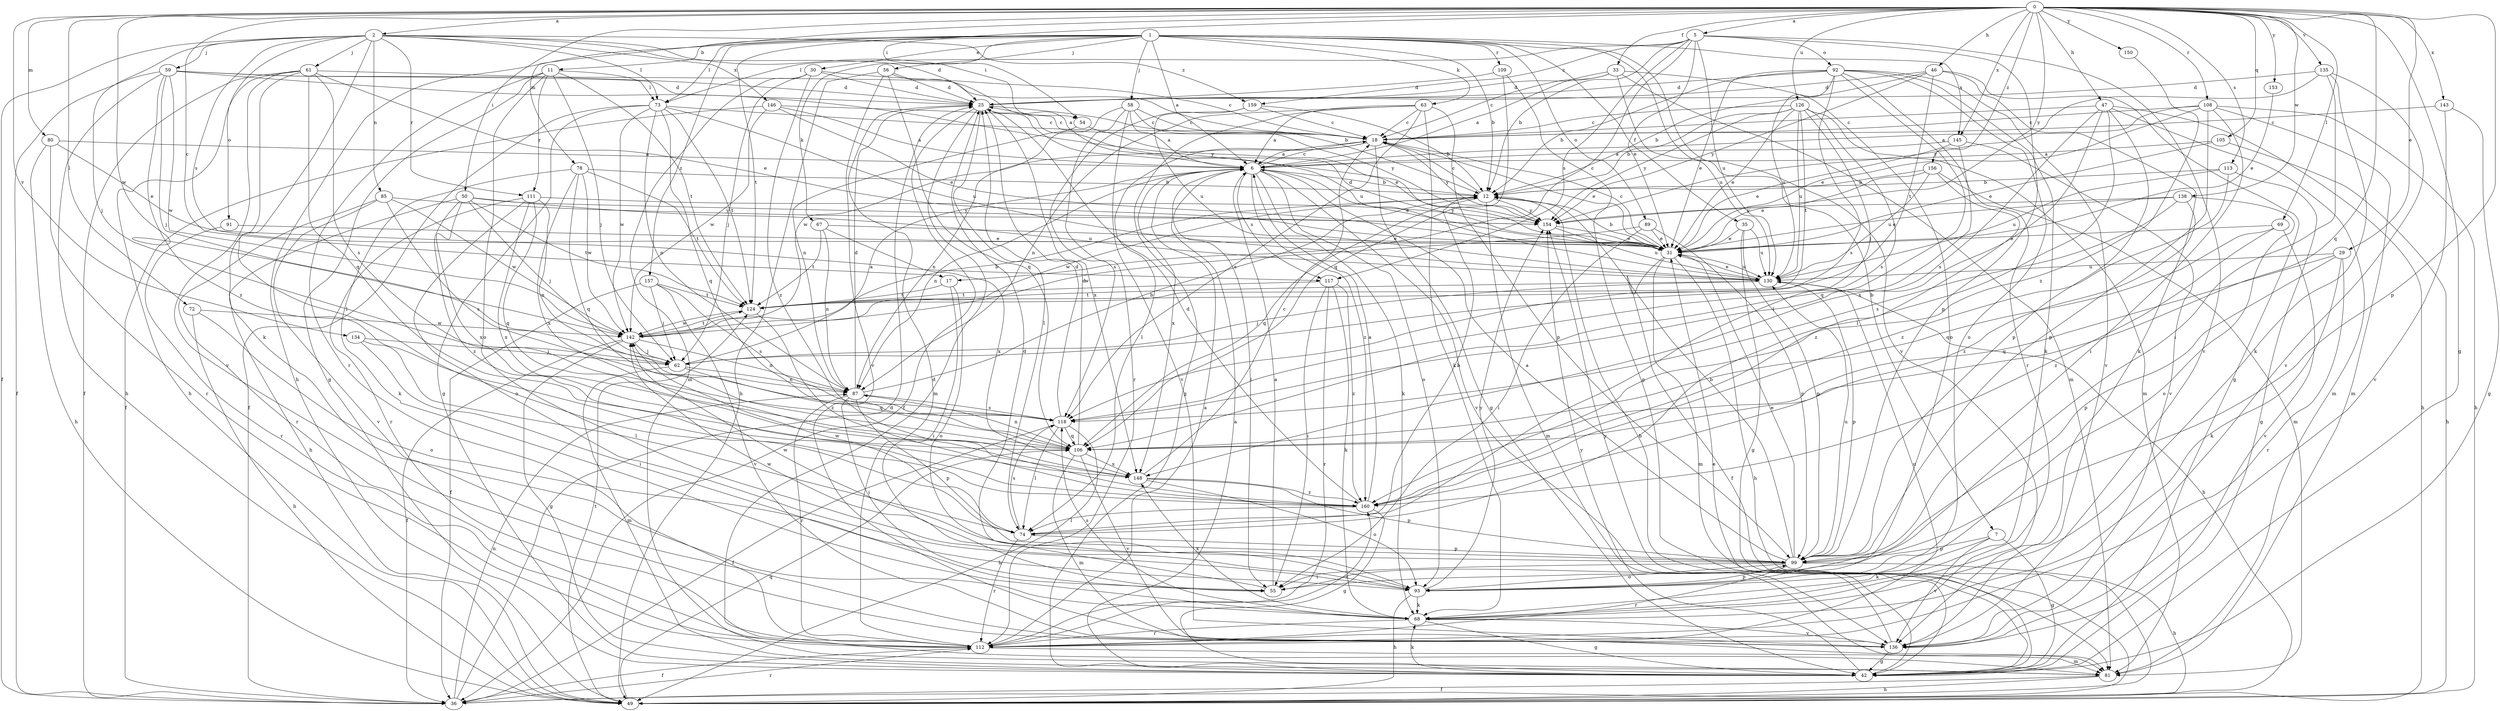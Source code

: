 strict digraph  {
0;
1;
2;
5;
6;
7;
11;
12;
17;
18;
25;
29;
30;
31;
33;
35;
36;
42;
46;
47;
49;
50;
54;
55;
56;
58;
59;
61;
62;
63;
67;
68;
69;
72;
73;
74;
78;
80;
81;
85;
87;
89;
91;
92;
93;
99;
105;
106;
108;
109;
111;
112;
113;
117;
118;
124;
126;
130;
134;
135;
136;
138;
142;
143;
145;
146;
148;
150;
153;
154;
156;
157;
159;
160;
0 -> 2  [label=a];
0 -> 5  [label=a];
0 -> 17  [label=c];
0 -> 29  [label=e];
0 -> 33  [label=f];
0 -> 42  [label=g];
0 -> 46  [label=h];
0 -> 47  [label=h];
0 -> 50  [label=i];
0 -> 54  [label=i];
0 -> 69  [label=l];
0 -> 72  [label=l];
0 -> 78  [label=m];
0 -> 80  [label=m];
0 -> 99  [label=p];
0 -> 105  [label=q];
0 -> 106  [label=q];
0 -> 108  [label=r];
0 -> 113  [label=s];
0 -> 126  [label=u];
0 -> 134  [label=v];
0 -> 135  [label=v];
0 -> 138  [label=w];
0 -> 142  [label=w];
0 -> 143  [label=x];
0 -> 145  [label=x];
0 -> 150  [label=y];
0 -> 153  [label=y];
0 -> 154  [label=y];
0 -> 156  [label=z];
1 -> 6  [label=a];
1 -> 7  [label=b];
1 -> 11  [label=b];
1 -> 12  [label=b];
1 -> 30  [label=e];
1 -> 35  [label=f];
1 -> 49  [label=h];
1 -> 56  [label=j];
1 -> 58  [label=j];
1 -> 63  [label=k];
1 -> 67  [label=k];
1 -> 73  [label=l];
1 -> 89  [label=o];
1 -> 109  [label=r];
1 -> 124  [label=t];
1 -> 136  [label=v];
1 -> 145  [label=x];
1 -> 157  [label=z];
2 -> 25  [label=d];
2 -> 36  [label=f];
2 -> 54  [label=i];
2 -> 59  [label=j];
2 -> 61  [label=j];
2 -> 62  [label=j];
2 -> 68  [label=k];
2 -> 73  [label=l];
2 -> 85  [label=n];
2 -> 91  [label=o];
2 -> 111  [label=r];
2 -> 117  [label=s];
2 -> 146  [label=x];
2 -> 159  [label=z];
5 -> 12  [label=b];
5 -> 17  [label=c];
5 -> 31  [label=e];
5 -> 73  [label=l];
5 -> 92  [label=o];
5 -> 99  [label=p];
5 -> 117  [label=s];
5 -> 130  [label=u];
5 -> 136  [label=v];
5 -> 159  [label=z];
6 -> 12  [label=b];
6 -> 18  [label=c];
6 -> 31  [label=e];
6 -> 55  [label=i];
6 -> 68  [label=k];
6 -> 87  [label=n];
6 -> 93  [label=o];
6 -> 117  [label=s];
6 -> 136  [label=v];
6 -> 148  [label=x];
6 -> 160  [label=z];
7 -> 42  [label=g];
7 -> 68  [label=k];
7 -> 99  [label=p];
7 -> 136  [label=v];
11 -> 42  [label=g];
11 -> 62  [label=j];
11 -> 73  [label=l];
11 -> 93  [label=o];
11 -> 111  [label=r];
11 -> 112  [label=r];
11 -> 124  [label=t];
12 -> 18  [label=c];
12 -> 81  [label=m];
12 -> 106  [label=q];
12 -> 142  [label=w];
12 -> 154  [label=y];
17 -> 55  [label=i];
17 -> 93  [label=o];
17 -> 124  [label=t];
18 -> 6  [label=a];
18 -> 31  [label=e];
18 -> 42  [label=g];
18 -> 74  [label=l];
18 -> 87  [label=n];
18 -> 154  [label=y];
25 -> 18  [label=c];
25 -> 36  [label=f];
25 -> 74  [label=l];
25 -> 81  [label=m];
25 -> 130  [label=u];
25 -> 148  [label=x];
29 -> 68  [label=k];
29 -> 99  [label=p];
29 -> 106  [label=q];
29 -> 112  [label=r];
29 -> 130  [label=u];
30 -> 18  [label=c];
30 -> 25  [label=d];
30 -> 62  [label=j];
30 -> 81  [label=m];
30 -> 160  [label=z];
31 -> 12  [label=b];
31 -> 18  [label=c];
31 -> 25  [label=d];
31 -> 36  [label=f];
31 -> 49  [label=h];
31 -> 81  [label=m];
31 -> 130  [label=u];
33 -> 6  [label=a];
33 -> 18  [label=c];
33 -> 25  [label=d];
33 -> 81  [label=m];
33 -> 93  [label=o];
33 -> 130  [label=u];
35 -> 31  [label=e];
35 -> 42  [label=g];
35 -> 99  [label=p];
35 -> 130  [label=u];
36 -> 25  [label=d];
36 -> 87  [label=n];
36 -> 112  [label=r];
42 -> 6  [label=a];
42 -> 12  [label=b];
42 -> 31  [label=e];
42 -> 68  [label=k];
42 -> 154  [label=y];
46 -> 12  [label=b];
46 -> 25  [label=d];
46 -> 42  [label=g];
46 -> 68  [label=k];
46 -> 124  [label=t];
46 -> 154  [label=y];
47 -> 18  [label=c];
47 -> 49  [label=h];
47 -> 74  [label=l];
47 -> 81  [label=m];
47 -> 99  [label=p];
47 -> 118  [label=s];
47 -> 148  [label=x];
49 -> 106  [label=q];
49 -> 124  [label=t];
50 -> 49  [label=h];
50 -> 62  [label=j];
50 -> 124  [label=t];
50 -> 130  [label=u];
50 -> 148  [label=x];
50 -> 154  [label=y];
50 -> 160  [label=z];
54 -> 31  [label=e];
54 -> 87  [label=n];
55 -> 6  [label=a];
55 -> 25  [label=d];
56 -> 6  [label=a];
56 -> 25  [label=d];
56 -> 49  [label=h];
56 -> 106  [label=q];
56 -> 136  [label=v];
58 -> 6  [label=a];
58 -> 18  [label=c];
58 -> 112  [label=r];
58 -> 136  [label=v];
58 -> 142  [label=w];
58 -> 154  [label=y];
59 -> 12  [label=b];
59 -> 25  [label=d];
59 -> 36  [label=f];
59 -> 49  [label=h];
59 -> 62  [label=j];
59 -> 142  [label=w];
59 -> 154  [label=y];
59 -> 160  [label=z];
61 -> 25  [label=d];
61 -> 31  [label=e];
61 -> 36  [label=f];
61 -> 49  [label=h];
61 -> 74  [label=l];
61 -> 106  [label=q];
61 -> 118  [label=s];
61 -> 136  [label=v];
62 -> 6  [label=a];
62 -> 81  [label=m];
62 -> 87  [label=n];
62 -> 106  [label=q];
63 -> 6  [label=a];
63 -> 18  [label=c];
63 -> 42  [label=g];
63 -> 68  [label=k];
63 -> 87  [label=n];
63 -> 99  [label=p];
63 -> 118  [label=s];
67 -> 31  [label=e];
67 -> 87  [label=n];
67 -> 124  [label=t];
67 -> 148  [label=x];
68 -> 42  [label=g];
68 -> 112  [label=r];
68 -> 118  [label=s];
68 -> 136  [label=v];
68 -> 148  [label=x];
69 -> 31  [label=e];
69 -> 106  [label=q];
69 -> 136  [label=v];
69 -> 160  [label=z];
72 -> 49  [label=h];
72 -> 93  [label=o];
72 -> 142  [label=w];
73 -> 18  [label=c];
73 -> 36  [label=f];
73 -> 42  [label=g];
73 -> 87  [label=n];
73 -> 106  [label=q];
73 -> 124  [label=t];
73 -> 130  [label=u];
73 -> 142  [label=w];
74 -> 12  [label=b];
74 -> 99  [label=p];
74 -> 112  [label=r];
74 -> 118  [label=s];
74 -> 142  [label=w];
78 -> 12  [label=b];
78 -> 68  [label=k];
78 -> 106  [label=q];
78 -> 124  [label=t];
78 -> 142  [label=w];
78 -> 148  [label=x];
80 -> 6  [label=a];
80 -> 31  [label=e];
80 -> 49  [label=h];
80 -> 112  [label=r];
81 -> 36  [label=f];
81 -> 49  [label=h];
85 -> 112  [label=r];
85 -> 118  [label=s];
85 -> 136  [label=v];
85 -> 142  [label=w];
85 -> 154  [label=y];
87 -> 12  [label=b];
87 -> 25  [label=d];
87 -> 55  [label=i];
87 -> 99  [label=p];
87 -> 112  [label=r];
87 -> 118  [label=s];
89 -> 31  [label=e];
89 -> 55  [label=i];
89 -> 99  [label=p];
89 -> 142  [label=w];
91 -> 31  [label=e];
91 -> 112  [label=r];
92 -> 12  [label=b];
92 -> 25  [label=d];
92 -> 31  [label=e];
92 -> 68  [label=k];
92 -> 74  [label=l];
92 -> 93  [label=o];
92 -> 112  [label=r];
92 -> 118  [label=s];
92 -> 130  [label=u];
92 -> 136  [label=v];
93 -> 49  [label=h];
93 -> 68  [label=k];
93 -> 99  [label=p];
93 -> 142  [label=w];
93 -> 154  [label=y];
99 -> 6  [label=a];
99 -> 12  [label=b];
99 -> 31  [label=e];
99 -> 49  [label=h];
99 -> 55  [label=i];
99 -> 93  [label=o];
99 -> 112  [label=r];
99 -> 130  [label=u];
99 -> 142  [label=w];
105 -> 6  [label=a];
105 -> 31  [label=e];
105 -> 49  [label=h];
106 -> 25  [label=d];
106 -> 81  [label=m];
106 -> 87  [label=n];
106 -> 136  [label=v];
106 -> 148  [label=x];
108 -> 6  [label=a];
108 -> 18  [label=c];
108 -> 31  [label=e];
108 -> 49  [label=h];
108 -> 55  [label=i];
108 -> 81  [label=m];
108 -> 99  [label=p];
109 -> 25  [label=d];
109 -> 42  [label=g];
109 -> 106  [label=q];
111 -> 87  [label=n];
111 -> 93  [label=o];
111 -> 106  [label=q];
111 -> 112  [label=r];
111 -> 148  [label=x];
111 -> 154  [label=y];
112 -> 6  [label=a];
112 -> 25  [label=d];
112 -> 36  [label=f];
112 -> 81  [label=m];
112 -> 130  [label=u];
112 -> 160  [label=z];
113 -> 12  [label=b];
113 -> 42  [label=g];
113 -> 130  [label=u];
113 -> 160  [label=z];
117 -> 55  [label=i];
117 -> 68  [label=k];
117 -> 112  [label=r];
117 -> 124  [label=t];
117 -> 160  [label=z];
118 -> 25  [label=d];
118 -> 36  [label=f];
118 -> 49  [label=h];
118 -> 74  [label=l];
118 -> 106  [label=q];
124 -> 142  [label=w];
124 -> 160  [label=z];
126 -> 12  [label=b];
126 -> 18  [label=c];
126 -> 31  [label=e];
126 -> 62  [label=j];
126 -> 81  [label=m];
126 -> 118  [label=s];
126 -> 124  [label=t];
126 -> 130  [label=u];
126 -> 154  [label=y];
130 -> 31  [label=e];
130 -> 49  [label=h];
130 -> 62  [label=j];
130 -> 99  [label=p];
130 -> 124  [label=t];
134 -> 55  [label=i];
134 -> 62  [label=j];
134 -> 74  [label=l];
135 -> 25  [label=d];
135 -> 55  [label=i];
135 -> 68  [label=k];
135 -> 136  [label=v];
135 -> 154  [label=y];
136 -> 42  [label=g];
136 -> 154  [label=y];
138 -> 31  [label=e];
138 -> 93  [label=o];
138 -> 118  [label=s];
138 -> 154  [label=y];
138 -> 160  [label=z];
142 -> 12  [label=b];
142 -> 36  [label=f];
142 -> 42  [label=g];
142 -> 62  [label=j];
142 -> 87  [label=n];
142 -> 124  [label=t];
143 -> 18  [label=c];
143 -> 42  [label=g];
143 -> 136  [label=v];
145 -> 6  [label=a];
145 -> 31  [label=e];
145 -> 106  [label=q];
145 -> 136  [label=v];
146 -> 6  [label=a];
146 -> 18  [label=c];
146 -> 31  [label=e];
146 -> 36  [label=f];
146 -> 142  [label=w];
148 -> 18  [label=c];
148 -> 93  [label=o];
148 -> 99  [label=p];
148 -> 160  [label=z];
150 -> 160  [label=z];
153 -> 31  [label=e];
154 -> 31  [label=e];
154 -> 130  [label=u];
156 -> 12  [label=b];
156 -> 31  [label=e];
156 -> 81  [label=m];
156 -> 130  [label=u];
156 -> 160  [label=z];
157 -> 36  [label=f];
157 -> 62  [label=j];
157 -> 118  [label=s];
157 -> 124  [label=t];
157 -> 136  [label=v];
159 -> 12  [label=b];
159 -> 18  [label=c];
159 -> 118  [label=s];
159 -> 130  [label=u];
160 -> 6  [label=a];
160 -> 25  [label=d];
160 -> 42  [label=g];
160 -> 74  [label=l];
}
